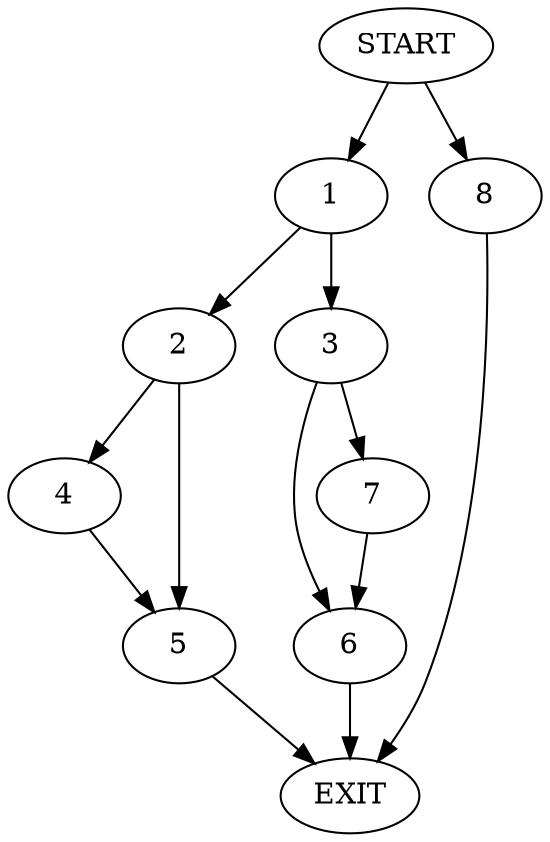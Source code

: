 digraph {
0 [label="START"]
9 [label="EXIT"]
0 -> 1
1 -> 2
1 -> 3
2 -> 4
2 -> 5
3 -> 6
3 -> 7
7 -> 6
6 -> 9
0 -> 8
8 -> 9
5 -> 9
4 -> 5
}
